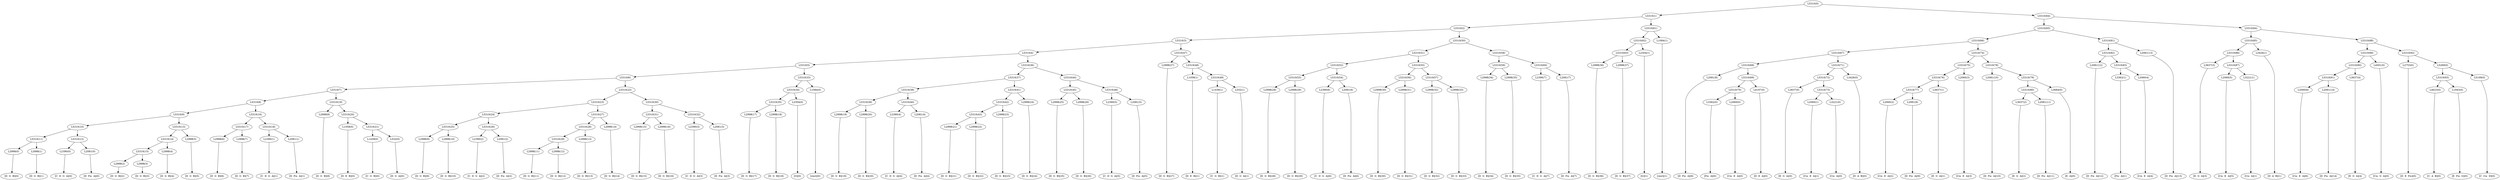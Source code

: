 digraph sample{
"L2998(0)"->"[D  G  B](0)"
"L2998(1)"->"[D  G  B](1)"
"L5310(11)"->"L2998(0)"
"L5310(11)"->"L2998(1)"
"L2390(0)"->"[C  D  G  A](0)"
"L2081(0)"->"[D  Fis  A](0)"
"L5310(12)"->"L2390(0)"
"L5310(12)"->"L2081(0)"
"L5310(10)"->"L5310(11)"
"L5310(10)"->"L5310(12)"
"L2998(2)"->"[D  G  B](2)"
"L2998(3)"->"[D  G  B](3)"
"L5310(15)"->"L2998(2)"
"L5310(15)"->"L2998(3)"
"L2998(4)"->"[D  G  B](4)"
"L5310(14)"->"L5310(15)"
"L5310(14)"->"L2998(4)"
"L2998(5)"->"[D  G  B](5)"
"L5310(13)"->"L5310(14)"
"L5310(13)"->"L2998(5)"
"L5310(9)"->"L5310(10)"
"L5310(9)"->"L5310(13)"
"L2998(6)"->"[D  G  B](6)"
"L2998(7)"->"[D  G  B](7)"
"L5310(17)"->"L2998(6)"
"L5310(17)"->"L2998(7)"
"L2390(1)"->"[C  D  G  A](1)"
"L2081(1)"->"[D  Fis  A](1)"
"L5310(18)"->"L2390(1)"
"L5310(18)"->"L2081(1)"
"L5310(16)"->"L5310(17)"
"L5310(16)"->"L5310(18)"
"L5310(8)"->"L5310(9)"
"L5310(8)"->"L5310(16)"
"L2998(8)"->"[D  G  B](8)"
"L1058(0)"->"[D  E  B](0)"
"L1439(0)"->"[C  G  B](0)"
"L532(0)"->"[D  G  A](0)"
"L5310(21)"->"L1439(0)"
"L5310(21)"->"L532(0)"
"L5310(20)"->"L1058(0)"
"L5310(20)"->"L5310(21)"
"L5310(19)"->"L2998(8)"
"L5310(19)"->"L5310(20)"
"L5310(7)"->"L5310(8)"
"L5310(7)"->"L5310(19)"
"L2998(9)"->"[D  G  B](9)"
"L2998(10)"->"[D  G  B](10)"
"L5310(25)"->"L2998(9)"
"L5310(25)"->"L2998(10)"
"L2390(2)"->"[C  D  G  A](2)"
"L2081(2)"->"[D  Fis  A](2)"
"L5310(26)"->"L2390(2)"
"L5310(26)"->"L2081(2)"
"L5310(24)"->"L5310(25)"
"L5310(24)"->"L5310(26)"
"L2998(11)"->"[D  G  B](11)"
"L2998(12)"->"[D  G  B](12)"
"L5310(29)"->"L2998(11)"
"L5310(29)"->"L2998(12)"
"L2998(13)"->"[D  G  B](13)"
"L5310(28)"->"L5310(29)"
"L5310(28)"->"L2998(13)"
"L2998(14)"->"[D  G  B](14)"
"L5310(27)"->"L5310(28)"
"L5310(27)"->"L2998(14)"
"L5310(23)"->"L5310(24)"
"L5310(23)"->"L5310(27)"
"L2998(15)"->"[D  G  B](15)"
"L2998(16)"->"[D  G  B](16)"
"L5310(31)"->"L2998(15)"
"L5310(31)"->"L2998(16)"
"L2390(3)"->"[C  D  G  A](3)"
"L2081(3)"->"[D  Fis  A](3)"
"L5310(32)"->"L2390(3)"
"L5310(32)"->"L2081(3)"
"L5310(30)"->"L5310(31)"
"L5310(30)"->"L5310(32)"
"L5310(22)"->"L5310(23)"
"L5310(22)"->"L5310(30)"
"L5310(6)"->"L5310(7)"
"L5310(6)"->"L5310(22)"
"L2998(17)"->"[D  G  B](17)"
"L2998(18)"->"[D  G  B](18)"
"L5310(35)"->"L2998(17)"
"L5310(35)"->"L2998(18)"
"L2304(0)"->"[G](0)"
"L5310(34)"->"L5310(35)"
"L5310(34)"->"L2304(0)"
"L1084(0)"->"[rest](0)"
"L5310(33)"->"L5310(34)"
"L5310(33)"->"L1084(0)"
"L5310(5)"->"L5310(6)"
"L5310(5)"->"L5310(33)"
"L2998(19)"->"[D  G  B](19)"
"L2998(20)"->"[D  G  B](20)"
"L5310(39)"->"L2998(19)"
"L5310(39)"->"L2998(20)"
"L2390(4)"->"[C  D  G  A](4)"
"L2081(4)"->"[D  Fis  A](4)"
"L5310(40)"->"L2390(4)"
"L5310(40)"->"L2081(4)"
"L5310(38)"->"L5310(39)"
"L5310(38)"->"L5310(40)"
"L2998(21)"->"[D  G  B](21)"
"L2998(22)"->"[D  G  B](22)"
"L5310(43)"->"L2998(21)"
"L5310(43)"->"L2998(22)"
"L2998(23)"->"[D  G  B](23)"
"L5310(42)"->"L5310(43)"
"L5310(42)"->"L2998(23)"
"L2998(24)"->"[D  G  B](24)"
"L5310(41)"->"L5310(42)"
"L5310(41)"->"L2998(24)"
"L5310(37)"->"L5310(38)"
"L5310(37)"->"L5310(41)"
"L2998(25)"->"[D  G  B](25)"
"L2998(26)"->"[D  G  B](26)"
"L5310(45)"->"L2998(25)"
"L5310(45)"->"L2998(26)"
"L2390(5)"->"[C  D  G  A](5)"
"L2081(5)"->"[D  Fis  A](5)"
"L5310(46)"->"L2390(5)"
"L5310(46)"->"L2081(5)"
"L5310(44)"->"L5310(45)"
"L5310(44)"->"L5310(46)"
"L5310(36)"->"L5310(37)"
"L5310(36)"->"L5310(44)"
"L5310(4)"->"L5310(5)"
"L5310(4)"->"L5310(36)"
"L2998(27)"->"[D  G  B](27)"
"L1058(1)"->"[D  E  B](1)"
"L1439(1)"->"[C  G  B](1)"
"L532(1)"->"[D  G  A](1)"
"L5310(49)"->"L1439(1)"
"L5310(49)"->"L532(1)"
"L5310(48)"->"L1058(1)"
"L5310(48)"->"L5310(49)"
"L5310(47)"->"L2998(27)"
"L5310(47)"->"L5310(48)"
"L5310(3)"->"L5310(4)"
"L5310(3)"->"L5310(47)"
"L2998(28)"->"[D  G  B](28)"
"L2998(29)"->"[D  G  B](29)"
"L5310(53)"->"L2998(28)"
"L5310(53)"->"L2998(29)"
"L2390(6)"->"[C  D  G  A](6)"
"L2081(6)"->"[D  Fis  A](6)"
"L5310(54)"->"L2390(6)"
"L5310(54)"->"L2081(6)"
"L5310(52)"->"L5310(53)"
"L5310(52)"->"L5310(54)"
"L2998(30)"->"[D  G  B](30)"
"L2998(31)"->"[D  G  B](31)"
"L5310(56)"->"L2998(30)"
"L5310(56)"->"L2998(31)"
"L2998(32)"->"[D  G  B](32)"
"L2998(33)"->"[D  G  B](33)"
"L5310(57)"->"L2998(32)"
"L5310(57)"->"L2998(33)"
"L5310(55)"->"L5310(56)"
"L5310(55)"->"L5310(57)"
"L5310(51)"->"L5310(52)"
"L5310(51)"->"L5310(55)"
"L2998(34)"->"[D  G  B](34)"
"L2998(35)"->"[D  G  B](35)"
"L5310(59)"->"L2998(34)"
"L5310(59)"->"L2998(35)"
"L2390(7)"->"[C  D  G  A](7)"
"L2081(7)"->"[D  Fis  A](7)"
"L5310(60)"->"L2390(7)"
"L5310(60)"->"L2081(7)"
"L5310(58)"->"L5310(59)"
"L5310(58)"->"L5310(60)"
"L5310(50)"->"L5310(51)"
"L5310(50)"->"L5310(58)"
"L5310(2)"->"L5310(3)"
"L5310(2)"->"L5310(50)"
"L2998(36)"->"[D  G  B](36)"
"L2998(37)"->"[D  G  B](37)"
"L5310(63)"->"L2998(36)"
"L5310(63)"->"L2998(37)"
"L2304(1)"->"[G](1)"
"L5310(62)"->"L5310(63)"
"L5310(62)"->"L2304(1)"
"L1084(1)"->"[rest](1)"
"L5310(61)"->"L5310(62)"
"L5310(61)"->"L1084(1)"
"L5310(1)"->"L5310(2)"
"L5310(1)"->"L5310(61)"
"L2081(8)"->"[D  Fis  A](8)"
"L3362(0)"->"[Fis  A](0)"
"L2060(0)"->"[Cis  E  A](0)"
"L5310(70)"->"L3362(0)"
"L5310(70)"->"L2060(0)"
"L4197(0)"->"[D  E  A](0)"
"L5310(69)"->"L5310(70)"
"L5310(69)"->"L4197(0)"
"L5310(68)"->"L2081(8)"
"L5310(68)"->"L5310(69)"
"L3637(0)"->"[E  G  A](0)"
"L2060(1)"->"[Cis  E  A](1)"
"L3221(0)"->"[Cis  A](0)"
"L5310(73)"->"L2060(1)"
"L5310(73)"->"L3221(0)"
"L5310(72)"->"L3637(0)"
"L5310(72)"->"L5310(73)"
"L3426(0)"->"[D  A  B](0)"
"L5310(71)"->"L5310(72)"
"L5310(71)"->"L3426(0)"
"L5310(67)"->"L5310(68)"
"L5310(67)"->"L5310(71)"
"L2060(2)"->"[Cis  E  A](2)"
"L2081(9)"->"[D  Fis  A](9)"
"L5310(77)"->"L2060(2)"
"L5310(77)"->"L2081(9)"
"L3637(1)"->"[E  G  A](1)"
"L5310(76)"->"L5310(77)"
"L5310(76)"->"L3637(1)"
"L2060(3)"->"[Cis  E  A](3)"
"L5310(75)"->"L5310(76)"
"L5310(75)"->"L2060(3)"
"L2081(10)"->"[D  Fis  A](10)"
"L3637(2)"->"[E  G  A](2)"
"L2081(11)"->"[D  Fis  A](11)"
"L5310(80)"->"L3637(2)"
"L5310(80)"->"L2081(11)"
"L3684(0)"->"[E  A](0)"
"L5310(79)"->"L5310(80)"
"L5310(79)"->"L3684(0)"
"L5310(78)"->"L2081(10)"
"L5310(78)"->"L5310(79)"
"L5310(74)"->"L5310(75)"
"L5310(74)"->"L5310(78)"
"L5310(66)"->"L5310(67)"
"L5310(66)"->"L5310(74)"
"L2081(12)"->"[D  Fis  A](12)"
"L3362(1)"->"[Fis  A](1)"
"L2060(4)"->"[Cis  E  A](4)"
"L5310(83)"->"L3362(1)"
"L5310(83)"->"L2060(4)"
"L5310(82)"->"L2081(12)"
"L5310(82)"->"L5310(83)"
"L2081(13)"->"[D  Fis  A](13)"
"L5310(81)"->"L5310(82)"
"L5310(81)"->"L2081(13)"
"L5310(65)"->"L5310(66)"
"L5310(65)"->"L5310(81)"
"L3637(3)"->"[E  G  A](3)"
"L2060(5)"->"[Cis  E  A](5)"
"L3221(1)"->"[Cis  A](1)"
"L5310(87)"->"L2060(5)"
"L5310(87)"->"L3221(1)"
"L5310(86)"->"L3637(3)"
"L5310(86)"->"L5310(87)"
"L3426(1)"->"[D  A  B](1)"
"L5310(85)"->"L5310(86)"
"L5310(85)"->"L3426(1)"
"L2060(6)"->"[Cis  E  A](6)"
"L2081(14)"->"[D  Fis  A](14)"
"L5310(91)"->"L2060(6)"
"L5310(91)"->"L2081(14)"
"L3637(4)"->"[E  G  A](4)"
"L5310(90)"->"L5310(91)"
"L5310(90)"->"L3637(4)"
"L4501(0)"->"[Cis  G  A](0)"
"L5310(89)"->"L5310(90)"
"L5310(89)"->"L4501(0)"
"L2753(0)"->"[D  E  Fis](0)"
"L4623(0)"->"[C  A  B](0)"
"L1943(0)"->"[E  Fis  G](0)"
"L5310(93)"->"L4623(0)"
"L5310(93)"->"L1943(0)"
"L5109(0)"->"[C  Cis  D](0)"
"L5269(0)"->"L5310(93)"
"L5269(0)"->"L5109(0)"
"L5310(92)"->"L2753(0)"
"L5310(92)"->"L5269(0)"
"L5310(88)"->"L5310(89)"
"L5310(88)"->"L5310(92)"
"L5310(84)"->"L5310(85)"
"L5310(84)"->"L5310(88)"
"L5310(64)"->"L5310(65)"
"L5310(64)"->"L5310(84)"
"L5310(0)"->"L5310(1)"
"L5310(0)"->"L5310(64)"
{rank = min; "L5310(0)"}
{rank = same; "L5310(1)"; "L5310(64)";}
{rank = same; "L5310(2)"; "L5310(61)"; "L5310(65)"; "L5310(84)";}
{rank = same; "L5310(3)"; "L5310(50)"; "L5310(62)"; "L1084(1)"; "L5310(66)"; "L5310(81)"; "L5310(85)"; "L5310(88)";}
{rank = same; "L5310(4)"; "L5310(47)"; "L5310(51)"; "L5310(58)"; "L5310(63)"; "L2304(1)"; "L5310(67)"; "L5310(74)"; "L5310(82)"; "L2081(13)"; "L5310(86)"; "L3426(1)"; "L5310(89)"; "L5310(92)";}
{rank = same; "L5310(5)"; "L5310(36)"; "L2998(27)"; "L5310(48)"; "L5310(52)"; "L5310(55)"; "L5310(59)"; "L5310(60)"; "L2998(36)"; "L2998(37)"; "L5310(68)"; "L5310(71)"; "L5310(75)"; "L5310(78)"; "L2081(12)"; "L5310(83)"; "L3637(3)"; "L5310(87)"; "L5310(90)"; "L4501(0)"; "L2753(0)"; "L5269(0)";}
{rank = same; "L5310(6)"; "L5310(33)"; "L5310(37)"; "L5310(44)"; "L1058(1)"; "L5310(49)"; "L5310(53)"; "L5310(54)"; "L5310(56)"; "L5310(57)"; "L2998(34)"; "L2998(35)"; "L2390(7)"; "L2081(7)"; "L2081(8)"; "L5310(69)"; "L5310(72)"; "L3426(0)"; "L5310(76)"; "L2060(3)"; "L2081(10)"; "L5310(79)"; "L3362(1)"; "L2060(4)"; "L2060(5)"; "L3221(1)"; "L5310(91)"; "L3637(4)"; "L5310(93)"; "L5109(0)";}
{rank = same; "L5310(7)"; "L5310(22)"; "L5310(34)"; "L1084(0)"; "L5310(38)"; "L5310(41)"; "L5310(45)"; "L5310(46)"; "L1439(1)"; "L532(1)"; "L2998(28)"; "L2998(29)"; "L2390(6)"; "L2081(6)"; "L2998(30)"; "L2998(31)"; "L2998(32)"; "L2998(33)"; "L5310(70)"; "L4197(0)"; "L3637(0)"; "L5310(73)"; "L5310(77)"; "L3637(1)"; "L5310(80)"; "L3684(0)"; "L2060(6)"; "L2081(14)"; "L4623(0)"; "L1943(0)";}
{rank = same; "L5310(8)"; "L5310(19)"; "L5310(23)"; "L5310(30)"; "L5310(35)"; "L2304(0)"; "L5310(39)"; "L5310(40)"; "L5310(42)"; "L2998(24)"; "L2998(25)"; "L2998(26)"; "L2390(5)"; "L2081(5)"; "L3362(0)"; "L2060(0)"; "L2060(1)"; "L3221(0)"; "L2060(2)"; "L2081(9)"; "L3637(2)"; "L2081(11)";}
{rank = same; "L5310(9)"; "L5310(16)"; "L2998(8)"; "L5310(20)"; "L5310(24)"; "L5310(27)"; "L5310(31)"; "L5310(32)"; "L2998(17)"; "L2998(18)"; "L2998(19)"; "L2998(20)"; "L2390(4)"; "L2081(4)"; "L5310(43)"; "L2998(23)";}
{rank = same; "L5310(10)"; "L5310(13)"; "L5310(17)"; "L5310(18)"; "L1058(0)"; "L5310(21)"; "L5310(25)"; "L5310(26)"; "L5310(28)"; "L2998(14)"; "L2998(15)"; "L2998(16)"; "L2390(3)"; "L2081(3)"; "L2998(21)"; "L2998(22)";}
{rank = same; "L5310(11)"; "L5310(12)"; "L5310(14)"; "L2998(5)"; "L2998(6)"; "L2998(7)"; "L2390(1)"; "L2081(1)"; "L1439(0)"; "L532(0)"; "L2998(9)"; "L2998(10)"; "L2390(2)"; "L2081(2)"; "L5310(29)"; "L2998(13)";}
{rank = same; "L2998(0)"; "L2998(1)"; "L2390(0)"; "L2081(0)"; "L5310(15)"; "L2998(4)"; "L2998(11)"; "L2998(12)";}
{rank = same; "L2998(2)"; "L2998(3)";}
{rank = max; "[C  A  B](0)"; "[C  Cis  D](0)"; "[C  D  G  A](0)"; "[C  D  G  A](1)"; "[C  D  G  A](2)"; "[C  D  G  A](3)"; "[C  D  G  A](4)"; "[C  D  G  A](5)"; "[C  D  G  A](6)"; "[C  D  G  A](7)"; "[C  G  B](0)"; "[C  G  B](1)"; "[Cis  A](0)"; "[Cis  A](1)"; "[Cis  E  A](0)"; "[Cis  E  A](1)"; "[Cis  E  A](2)"; "[Cis  E  A](3)"; "[Cis  E  A](4)"; "[Cis  E  A](5)"; "[Cis  E  A](6)"; "[Cis  G  A](0)"; "[D  A  B](0)"; "[D  A  B](1)"; "[D  E  A](0)"; "[D  E  B](0)"; "[D  E  B](1)"; "[D  E  Fis](0)"; "[D  Fis  A](0)"; "[D  Fis  A](1)"; "[D  Fis  A](10)"; "[D  Fis  A](11)"; "[D  Fis  A](12)"; "[D  Fis  A](13)"; "[D  Fis  A](14)"; "[D  Fis  A](2)"; "[D  Fis  A](3)"; "[D  Fis  A](4)"; "[D  Fis  A](5)"; "[D  Fis  A](6)"; "[D  Fis  A](7)"; "[D  Fis  A](8)"; "[D  Fis  A](9)"; "[D  G  A](0)"; "[D  G  A](1)"; "[D  G  B](0)"; "[D  G  B](1)"; "[D  G  B](10)"; "[D  G  B](11)"; "[D  G  B](12)"; "[D  G  B](13)"; "[D  G  B](14)"; "[D  G  B](15)"; "[D  G  B](16)"; "[D  G  B](17)"; "[D  G  B](18)"; "[D  G  B](19)"; "[D  G  B](2)"; "[D  G  B](20)"; "[D  G  B](21)"; "[D  G  B](22)"; "[D  G  B](23)"; "[D  G  B](24)"; "[D  G  B](25)"; "[D  G  B](26)"; "[D  G  B](27)"; "[D  G  B](28)"; "[D  G  B](29)"; "[D  G  B](3)"; "[D  G  B](30)"; "[D  G  B](31)"; "[D  G  B](32)"; "[D  G  B](33)"; "[D  G  B](34)"; "[D  G  B](35)"; "[D  G  B](36)"; "[D  G  B](37)"; "[D  G  B](4)"; "[D  G  B](5)"; "[D  G  B](6)"; "[D  G  B](7)"; "[D  G  B](8)"; "[D  G  B](9)"; "[E  A](0)"; "[E  Fis  G](0)"; "[E  G  A](0)"; "[E  G  A](1)"; "[E  G  A](2)"; "[E  G  A](3)"; "[E  G  A](4)"; "[Fis  A](0)"; "[Fis  A](1)"; "[G](0)"; "[G](1)"; "[rest](0)"; "[rest](1)";}
}